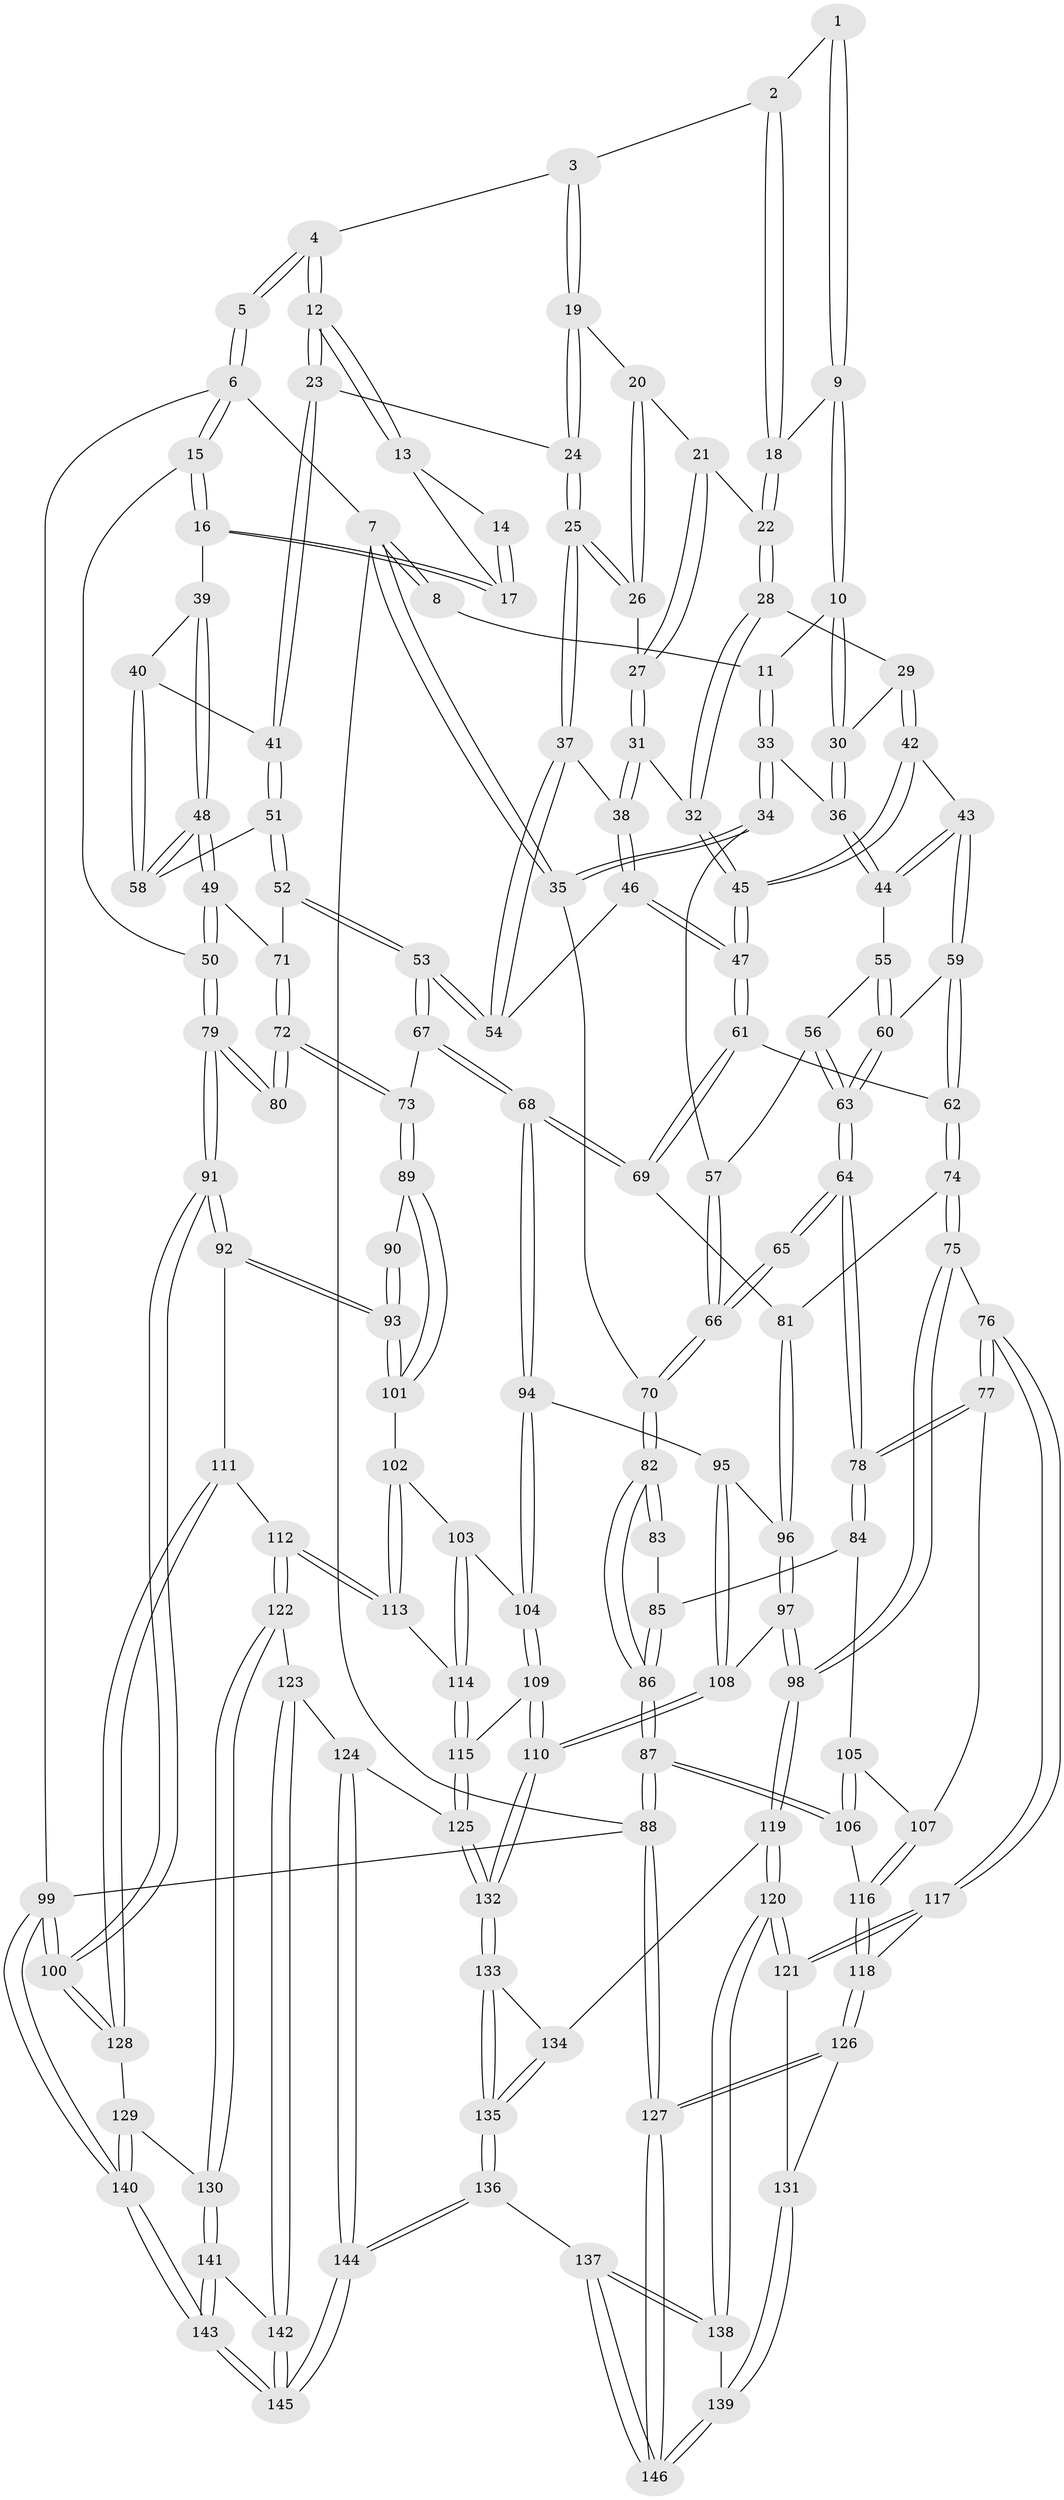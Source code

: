 // Generated by graph-tools (version 1.1) at 2025/17/03/09/25 04:17:01]
// undirected, 146 vertices, 362 edges
graph export_dot {
graph [start="1"]
  node [color=gray90,style=filled];
  1 [pos="+0.32506203094140584+0"];
  2 [pos="+0.4941298949465705+0"];
  3 [pos="+0.5830416553168518+0"];
  4 [pos="+0.5957618863400049+0"];
  5 [pos="+1+0"];
  6 [pos="+1+0"];
  7 [pos="+0+0"];
  8 [pos="+0.17416150794555146+0"];
  9 [pos="+0.3272803342500463+0.05294340072138208"];
  10 [pos="+0.2609967264915519+0.09107909923950523"];
  11 [pos="+0.22341238472013675+0.07658167325947315"];
  12 [pos="+0.779152743520091+0.1152970091243276"];
  13 [pos="+0.792598168526907+0.1124028986203764"];
  14 [pos="+1+0"];
  15 [pos="+1+0"];
  16 [pos="+0.8948497115527563+0.1342746799100273"];
  17 [pos="+0.8831306447176052+0.12706281335331132"];
  18 [pos="+0.39944653966520877+0.04689823964384471"];
  19 [pos="+0.5801834268817694+0"];
  20 [pos="+0.5709923519988628+0"];
  21 [pos="+0.4619935248029189+0.08388648429691326"];
  22 [pos="+0.4037289171098352+0.06947640364224017"];
  23 [pos="+0.7443616198912696+0.15826932211660247"];
  24 [pos="+0.6914343418999971+0.176400944752734"];
  25 [pos="+0.6470208203179733+0.20038192094338042"];
  26 [pos="+0.5655142939777018+0.025072153554541867"];
  27 [pos="+0.5021598199590385+0.13676234889860958"];
  28 [pos="+0.38881785326121304+0.15700549577723222"];
  29 [pos="+0.38151409303705885+0.1610273605894901"];
  30 [pos="+0.3217926946165491+0.15519495616123183"];
  31 [pos="+0.49518856952416607+0.171992561562849"];
  32 [pos="+0.48945709712121366+0.17428278502503766"];
  33 [pos="+0.1797117867427233+0.11644935353579823"];
  34 [pos="+0+0.20618698151427436"];
  35 [pos="+0+0.15905613930893606"];
  36 [pos="+0.26074524347755496+0.25518683693357447"];
  37 [pos="+0.6414385203007441+0.20729939525908275"];
  38 [pos="+0.5901103146086464+0.20961495360361215"];
  39 [pos="+0.9213740548250245+0.1916964326687476"];
  40 [pos="+0.8120598685843708+0.2707191056461117"];
  41 [pos="+0.8086700239649326+0.2715562133077122"];
  42 [pos="+0.38168938445171713+0.2954873244831269"];
  43 [pos="+0.30388014746484254+0.3109915855866313"];
  44 [pos="+0.258999060843225+0.2656880772483808"];
  45 [pos="+0.44641282272593724+0.3250105512241331"];
  46 [pos="+0.5207532003268063+0.30304334555629153"];
  47 [pos="+0.46382559200862716+0.3464576383239788"];
  48 [pos="+1+0.31156167327063267"];
  49 [pos="+1+0.32865952339662236"];
  50 [pos="+1+0.3529492302242248"];
  51 [pos="+0.7768028536512301+0.35904477045304417"];
  52 [pos="+0.7685088186556308+0.37494435363350975"];
  53 [pos="+0.6943911596113317+0.4186252904068606"];
  54 [pos="+0.6636526744117622+0.3276680129047033"];
  55 [pos="+0.13098119546095635+0.28819390693311164"];
  56 [pos="+0.09037049099401333+0.2808663810580694"];
  57 [pos="+0.07690244512344405+0.2760526262163049"];
  58 [pos="+0.9254463903744687+0.3032444964812082"];
  59 [pos="+0.2751747699444058+0.4318206668565528"];
  60 [pos="+0.25384127542405155+0.43469374005021766"];
  61 [pos="+0.47301066554688065+0.38445102149089166"];
  62 [pos="+0.31212039330697994+0.4583362773683513"];
  63 [pos="+0.18486844777590883+0.47337539488046854"];
  64 [pos="+0.1542644325706678+0.5024143023421699"];
  65 [pos="+0.10707688167347842+0.48558387980325285"];
  66 [pos="+0.09417492303632792+0.46049600216346476"];
  67 [pos="+0.6621887039401392+0.4900369490271441"];
  68 [pos="+0.6595587548821158+0.49139484724627563"];
  69 [pos="+0.5510952249068493+0.466323105696206"];
  70 [pos="+0+0.308682165520666"];
  71 [pos="+0.9018024627486093+0.4031217495746366"];
  72 [pos="+0.8811803542798023+0.49666726598457833"];
  73 [pos="+0.7736783438906012+0.5472906547395013"];
  74 [pos="+0.3494766325081328+0.5600689226388872"];
  75 [pos="+0.27955421745710635+0.6736802193566671"];
  76 [pos="+0.25717913221255+0.6705509384430249"];
  77 [pos="+0.2071131468687097+0.6593326408206556"];
  78 [pos="+0.17233217069901097+0.6219410899537888"];
  79 [pos="+1+0.47702261513157457"];
  80 [pos="+0.9780443717589576+0.5379028244124349"];
  81 [pos="+0.43151614404795646+0.5553817325387561"];
  82 [pos="+0+0.5169500670303276"];
  83 [pos="+0.09565365233661616+0.4903111119163166"];
  84 [pos="+0.02507138386643679+0.6279179461250931"];
  85 [pos="+0.0007223080738040219+0.6253915724773141"];
  86 [pos="+0+0.6509785655917971"];
  87 [pos="+0+0.782316791029464"];
  88 [pos="+0+1"];
  89 [pos="+0.8367645389964153+0.6316596754385596"];
  90 [pos="+0.9646781259960413+0.5514603663546034"];
  91 [pos="+1+0.7128187454233637"];
  92 [pos="+0.9427611815421686+0.7480630539928452"];
  93 [pos="+0.9306415063615643+0.7350965959347935"];
  94 [pos="+0.6183179848532081+0.6449052369799818"];
  95 [pos="+0.5694841423173608+0.6660260435255753"];
  96 [pos="+0.4775625751082501+0.656302646743567"];
  97 [pos="+0.36111612094002277+0.762481122676265"];
  98 [pos="+0.3505333902026349+0.7646183162837508"];
  99 [pos="+1+1"];
  100 [pos="+1+0.9726482982209135"];
  101 [pos="+0.8451326631369527+0.6653400928297077"];
  102 [pos="+0.8156110055839458+0.6868520370769549"];
  103 [pos="+0.7038218805451949+0.7127229476917155"];
  104 [pos="+0.6396966978242021+0.682533606091941"];
  105 [pos="+0.07534009780884596+0.7088931210762797"];
  106 [pos="+0.025986864386360182+0.7785777004435358"];
  107 [pos="+0.18345646471608731+0.6861276672920941"];
  108 [pos="+0.5029887389549885+0.7911224334301266"];
  109 [pos="+0.6328055575735908+0.7482212504881111"];
  110 [pos="+0.5663639640966442+0.864479211736213"];
  111 [pos="+0.9383137186702+0.7560090762525175"];
  112 [pos="+0.9027767148978908+0.7953590818203208"];
  113 [pos="+0.7719604421514972+0.7857492241579234"];
  114 [pos="+0.7467495672469837+0.8039424299074768"];
  115 [pos="+0.7306822630152309+0.852359705311916"];
  116 [pos="+0.1135572675531041+0.7956032728522121"];
  117 [pos="+0.180690769352282+0.840970494889617"];
  118 [pos="+0.1240949924919673+0.8180727543035667"];
  119 [pos="+0.33831416616380605+0.8205554623735474"];
  120 [pos="+0.3282361301675325+0.8341510869087432"];
  121 [pos="+0.227275494479129+0.8731288703559629"];
  122 [pos="+0.8613362886526325+0.8760424772761602"];
  123 [pos="+0.7883300377772297+0.8993499044055165"];
  124 [pos="+0.7310379244344241+0.8834380699250283"];
  125 [pos="+0.7295768126648456+0.8818749450252884"];
  126 [pos="+0.08698288452368672+0.9252108131423368"];
  127 [pos="+0+1"];
  128 [pos="+0.9778385001477152+0.9076486120419167"];
  129 [pos="+0.9382530696449697+0.9302262658790047"];
  130 [pos="+0.910430082481466+0.9304105811803212"];
  131 [pos="+0.21942288043305133+0.8893910983176672"];
  132 [pos="+0.57113324683481+0.8834947495697939"];
  133 [pos="+0.5512885789165088+0.9203572115056053"];
  134 [pos="+0.39888508795013866+0.8707334389973416"];
  135 [pos="+0.5039633295616223+1"];
  136 [pos="+0.5024967130713267+1"];
  137 [pos="+0.4979263891089128+1"];
  138 [pos="+0.32967779933633423+0.9274152582526952"];
  139 [pos="+0.20425354572383952+1"];
  140 [pos="+1+1"];
  141 [pos="+0.8889318380779277+1"];
  142 [pos="+0.7927689026012467+0.9139819270996922"];
  143 [pos="+0.8796322759959867+1"];
  144 [pos="+0.6420771423868773+1"];
  145 [pos="+0.8369136726868092+1"];
  146 [pos="+0.04175077241314738+1"];
  1 -- 2;
  1 -- 9;
  1 -- 9;
  2 -- 3;
  2 -- 18;
  2 -- 18;
  3 -- 4;
  3 -- 19;
  3 -- 19;
  4 -- 5;
  4 -- 5;
  4 -- 12;
  4 -- 12;
  5 -- 6;
  5 -- 6;
  6 -- 7;
  6 -- 15;
  6 -- 15;
  6 -- 99;
  7 -- 8;
  7 -- 8;
  7 -- 35;
  7 -- 35;
  7 -- 88;
  8 -- 11;
  9 -- 10;
  9 -- 10;
  9 -- 18;
  10 -- 11;
  10 -- 30;
  10 -- 30;
  11 -- 33;
  11 -- 33;
  12 -- 13;
  12 -- 13;
  12 -- 23;
  12 -- 23;
  13 -- 14;
  13 -- 17;
  14 -- 17;
  14 -- 17;
  15 -- 16;
  15 -- 16;
  15 -- 50;
  16 -- 17;
  16 -- 17;
  16 -- 39;
  18 -- 22;
  18 -- 22;
  19 -- 20;
  19 -- 24;
  19 -- 24;
  20 -- 21;
  20 -- 26;
  20 -- 26;
  21 -- 22;
  21 -- 27;
  21 -- 27;
  22 -- 28;
  22 -- 28;
  23 -- 24;
  23 -- 41;
  23 -- 41;
  24 -- 25;
  24 -- 25;
  25 -- 26;
  25 -- 26;
  25 -- 37;
  25 -- 37;
  26 -- 27;
  27 -- 31;
  27 -- 31;
  28 -- 29;
  28 -- 32;
  28 -- 32;
  29 -- 30;
  29 -- 42;
  29 -- 42;
  30 -- 36;
  30 -- 36;
  31 -- 32;
  31 -- 38;
  31 -- 38;
  32 -- 45;
  32 -- 45;
  33 -- 34;
  33 -- 34;
  33 -- 36;
  34 -- 35;
  34 -- 35;
  34 -- 57;
  35 -- 70;
  36 -- 44;
  36 -- 44;
  37 -- 38;
  37 -- 54;
  37 -- 54;
  38 -- 46;
  38 -- 46;
  39 -- 40;
  39 -- 48;
  39 -- 48;
  40 -- 41;
  40 -- 58;
  40 -- 58;
  41 -- 51;
  41 -- 51;
  42 -- 43;
  42 -- 45;
  42 -- 45;
  43 -- 44;
  43 -- 44;
  43 -- 59;
  43 -- 59;
  44 -- 55;
  45 -- 47;
  45 -- 47;
  46 -- 47;
  46 -- 47;
  46 -- 54;
  47 -- 61;
  47 -- 61;
  48 -- 49;
  48 -- 49;
  48 -- 58;
  48 -- 58;
  49 -- 50;
  49 -- 50;
  49 -- 71;
  50 -- 79;
  50 -- 79;
  51 -- 52;
  51 -- 52;
  51 -- 58;
  52 -- 53;
  52 -- 53;
  52 -- 71;
  53 -- 54;
  53 -- 54;
  53 -- 67;
  53 -- 67;
  55 -- 56;
  55 -- 60;
  55 -- 60;
  56 -- 57;
  56 -- 63;
  56 -- 63;
  57 -- 66;
  57 -- 66;
  59 -- 60;
  59 -- 62;
  59 -- 62;
  60 -- 63;
  60 -- 63;
  61 -- 62;
  61 -- 69;
  61 -- 69;
  62 -- 74;
  62 -- 74;
  63 -- 64;
  63 -- 64;
  64 -- 65;
  64 -- 65;
  64 -- 78;
  64 -- 78;
  65 -- 66;
  65 -- 66;
  66 -- 70;
  66 -- 70;
  67 -- 68;
  67 -- 68;
  67 -- 73;
  68 -- 69;
  68 -- 69;
  68 -- 94;
  68 -- 94;
  69 -- 81;
  70 -- 82;
  70 -- 82;
  71 -- 72;
  71 -- 72;
  72 -- 73;
  72 -- 73;
  72 -- 80;
  72 -- 80;
  73 -- 89;
  73 -- 89;
  74 -- 75;
  74 -- 75;
  74 -- 81;
  75 -- 76;
  75 -- 98;
  75 -- 98;
  76 -- 77;
  76 -- 77;
  76 -- 117;
  76 -- 117;
  77 -- 78;
  77 -- 78;
  77 -- 107;
  78 -- 84;
  78 -- 84;
  79 -- 80;
  79 -- 80;
  79 -- 91;
  79 -- 91;
  81 -- 96;
  81 -- 96;
  82 -- 83;
  82 -- 83;
  82 -- 86;
  82 -- 86;
  83 -- 85;
  84 -- 85;
  84 -- 105;
  85 -- 86;
  85 -- 86;
  86 -- 87;
  86 -- 87;
  87 -- 88;
  87 -- 88;
  87 -- 106;
  87 -- 106;
  88 -- 127;
  88 -- 127;
  88 -- 99;
  89 -- 90;
  89 -- 101;
  89 -- 101;
  90 -- 93;
  90 -- 93;
  91 -- 92;
  91 -- 92;
  91 -- 100;
  91 -- 100;
  92 -- 93;
  92 -- 93;
  92 -- 111;
  93 -- 101;
  93 -- 101;
  94 -- 95;
  94 -- 104;
  94 -- 104;
  95 -- 96;
  95 -- 108;
  95 -- 108;
  96 -- 97;
  96 -- 97;
  97 -- 98;
  97 -- 98;
  97 -- 108;
  98 -- 119;
  98 -- 119;
  99 -- 100;
  99 -- 100;
  99 -- 140;
  99 -- 140;
  100 -- 128;
  100 -- 128;
  101 -- 102;
  102 -- 103;
  102 -- 113;
  102 -- 113;
  103 -- 104;
  103 -- 114;
  103 -- 114;
  104 -- 109;
  104 -- 109;
  105 -- 106;
  105 -- 106;
  105 -- 107;
  106 -- 116;
  107 -- 116;
  107 -- 116;
  108 -- 110;
  108 -- 110;
  109 -- 110;
  109 -- 110;
  109 -- 115;
  110 -- 132;
  110 -- 132;
  111 -- 112;
  111 -- 128;
  111 -- 128;
  112 -- 113;
  112 -- 113;
  112 -- 122;
  112 -- 122;
  113 -- 114;
  114 -- 115;
  114 -- 115;
  115 -- 125;
  115 -- 125;
  116 -- 118;
  116 -- 118;
  117 -- 118;
  117 -- 121;
  117 -- 121;
  118 -- 126;
  118 -- 126;
  119 -- 120;
  119 -- 120;
  119 -- 134;
  120 -- 121;
  120 -- 121;
  120 -- 138;
  120 -- 138;
  121 -- 131;
  122 -- 123;
  122 -- 130;
  122 -- 130;
  123 -- 124;
  123 -- 142;
  123 -- 142;
  124 -- 125;
  124 -- 144;
  124 -- 144;
  125 -- 132;
  125 -- 132;
  126 -- 127;
  126 -- 127;
  126 -- 131;
  127 -- 146;
  127 -- 146;
  128 -- 129;
  129 -- 130;
  129 -- 140;
  129 -- 140;
  130 -- 141;
  130 -- 141;
  131 -- 139;
  131 -- 139;
  132 -- 133;
  132 -- 133;
  133 -- 134;
  133 -- 135;
  133 -- 135;
  134 -- 135;
  134 -- 135;
  135 -- 136;
  135 -- 136;
  136 -- 137;
  136 -- 144;
  136 -- 144;
  137 -- 138;
  137 -- 138;
  137 -- 146;
  137 -- 146;
  138 -- 139;
  139 -- 146;
  139 -- 146;
  140 -- 143;
  140 -- 143;
  141 -- 142;
  141 -- 143;
  141 -- 143;
  142 -- 145;
  142 -- 145;
  143 -- 145;
  143 -- 145;
  144 -- 145;
  144 -- 145;
}
